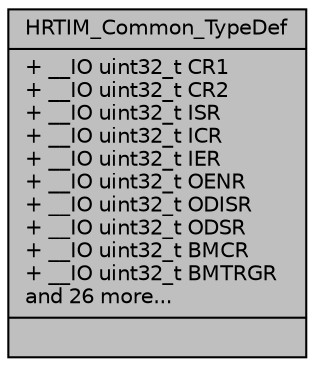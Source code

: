 digraph "HRTIM_Common_TypeDef"
{
 // LATEX_PDF_SIZE
  edge [fontname="Helvetica",fontsize="10",labelfontname="Helvetica",labelfontsize="10"];
  node [fontname="Helvetica",fontsize="10",shape=record];
  Node1 [label="{HRTIM_Common_TypeDef\n|+ __IO uint32_t CR1\l+ __IO uint32_t CR2\l+ __IO uint32_t ISR\l+ __IO uint32_t ICR\l+ __IO uint32_t IER\l+ __IO uint32_t OENR\l+ __IO uint32_t ODISR\l+ __IO uint32_t ODSR\l+ __IO uint32_t BMCR\l+ __IO uint32_t BMTRGR\land 26 more...\l|}",height=0.2,width=0.4,color="black", fillcolor="grey75", style="filled", fontcolor="black",tooltip=" "];
}
